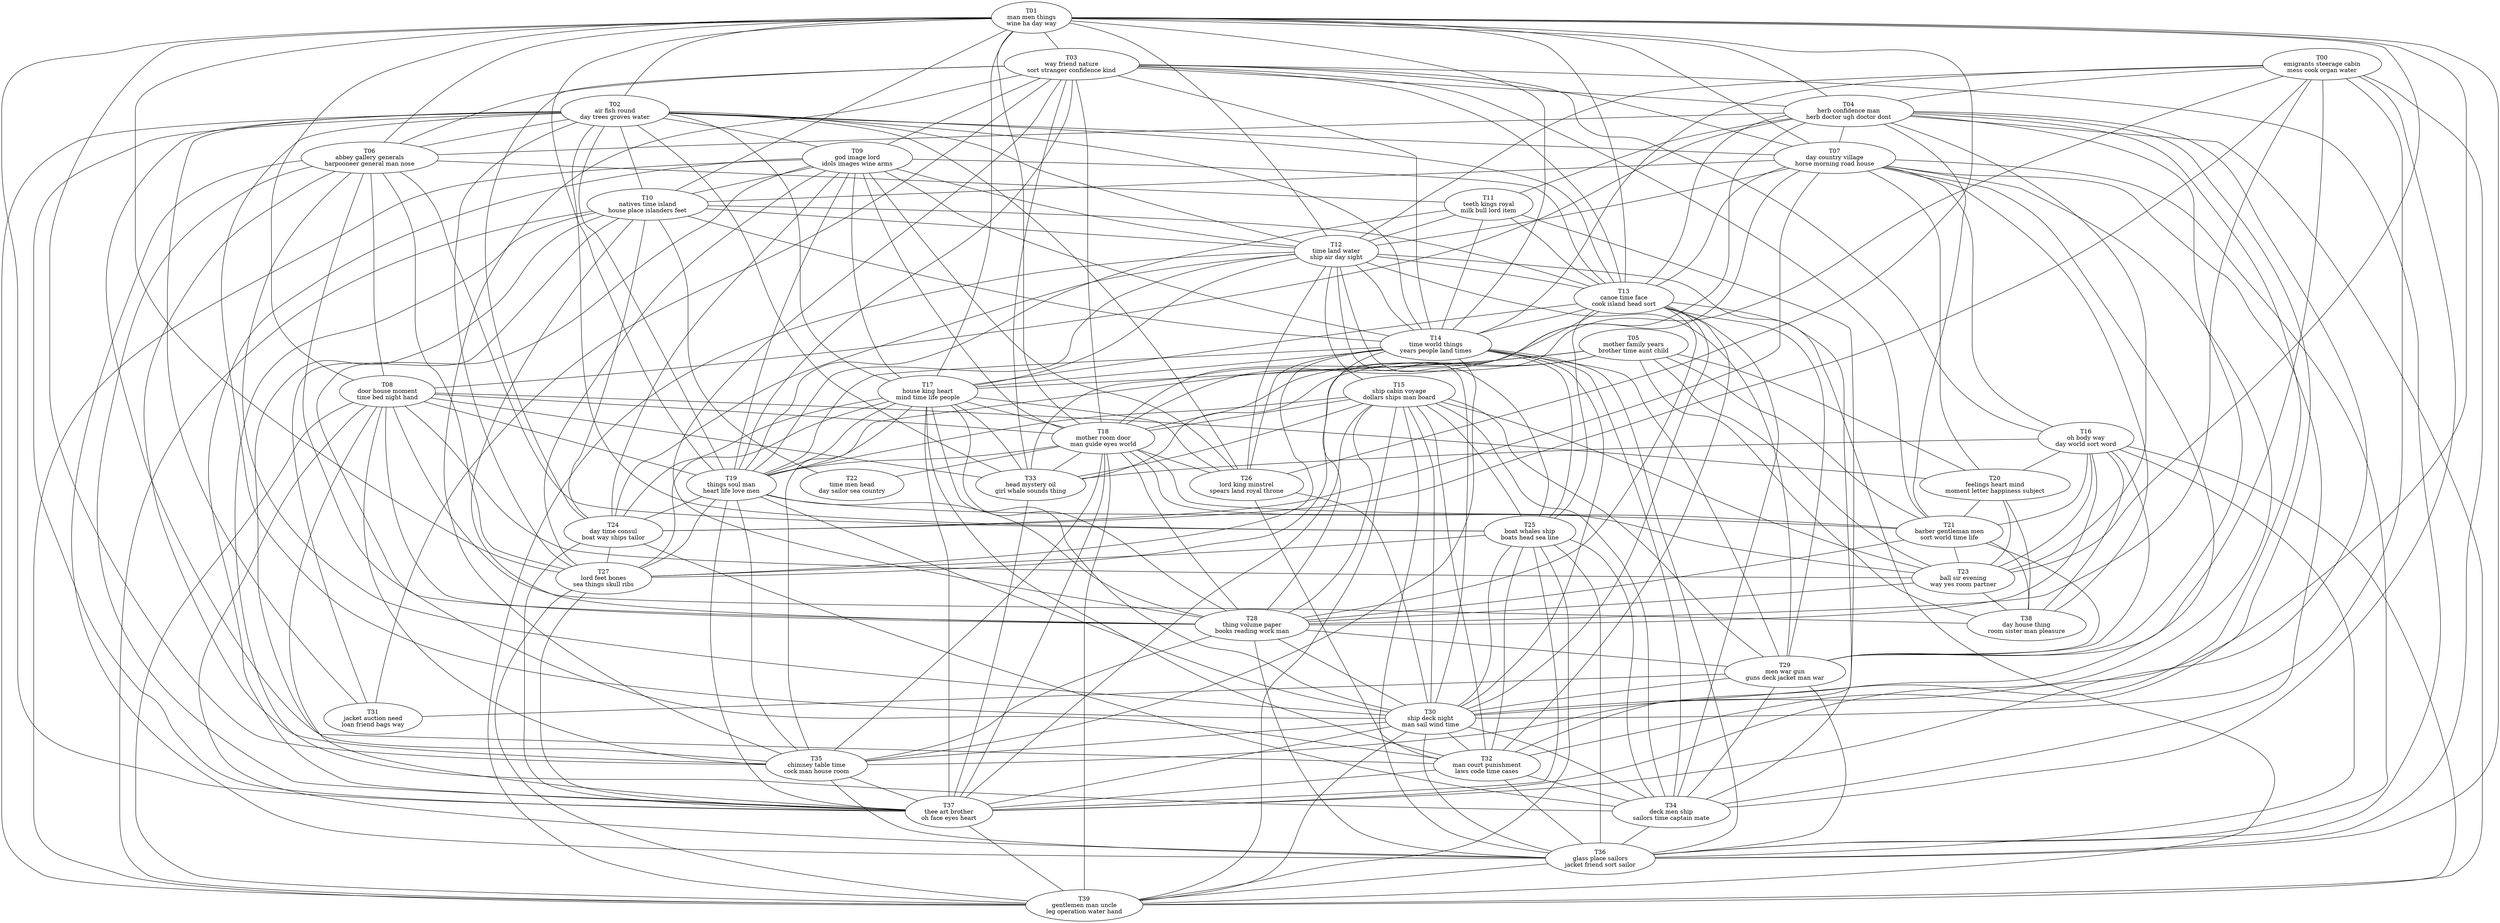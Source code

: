 graph G {
# Nodes
	T00 [label="T00\nemigrants steerage cabin\nmess cook organ water"]
	T01 [label="T01\nman men things\nwine ha day way"]
	T02 [label="T02\nair fish round\nday trees groves water"]
	T03 [label="T03\nway friend nature\nsort stranger confidence kind"]
	T04 [label="T04\nherb confidence man\nherb doctor ugh doctor dont"]
	T05 [label="T05\nmother family years\nbrother time aunt child"]
	T06 [label="T06\nabbey gallery generals\nharpooneer general man nose"]
	T07 [label="T07\nday country village\nhorse morning road house"]
	T08 [label="T08\ndoor house moment\ntime bed night hand"]
	T09 [label="T09\ngod image lord\nidols images wine arms"]
	T10 [label="T10\nnatives time island\nhouse place islanders feet"]
	T11 [label="T11\nteeth kings royal\nmilk bull lord item"]
	T12 [label="T12\ntime land water\nship air day sight"]
	T13 [label="T13\ncanoe time face\ncook island head sort"]
	T14 [label="T14\ntime world things\nyears people land times"]
	T15 [label="T15\nship cabin voyage\ndollars ships man board"]
	T16 [label="T16\noh body way\nday world sort word"]
	T17 [label="T17\nhouse king heart\nmind time life people"]
	T18 [label="T18\nmother room door\nman guide eyes world"]
	T19 [label="T19\nthings soul man\nheart life love men"]
	T20 [label="T20\nfeelings heart mind\nmoment letter happiness subject"]
	T21 [label="T21\nbarber gentleman men\nsort world time life"]
	T22 [label="T22\ntime men head\nday sailor sea country"]
	T23 [label="T23\nball sir evening\nway yes room partner"]
	T24 [label="T24\nday time consul\nboat way ships tailor"]
	T25 [label="T25\nboat whales ship\nboats head sea line"]
	T26 [label="T26\nlord king minstrel\nspears land royal throne"]
	T27 [label="T27\nlord feet bones\nsea things skull ribs"]
	T28 [label="T28\nthing volume paper\nbooks reading work man"]
	T29 [label="T29\nmen war gun\nguns deck jacket man war"]
	T30 [label="T30\nship deck night\nman sail wind time"]
	T31 [label="T31\njacket auction need\nloan friend bags way"]
	T32 [label="T32\nman court punishment\nlaws code time cases"]
	T33 [label="T33\nhead mystery oil\ngirl whale sounds thing"]
	T34 [label="T34\ndeck men ship\nsailors time captain mate"]
	T35 [label="T35\nchimney table time\ncock man house room"]
	T36 [label="T36\nglass place sailors\njacket friend sort sailor"]
	T37 [label="T37\nthee art brother\noh face eyes heart"]
	T38 [label="T38\nday house thing\nroom sister man pleasure"]
	T39 [label="T39\ngentlemen man uncle\nleg operation water hand"]
# Edges
	T00 -- T04
	T00 -- T12
	T00 -- T14
	T00 -- T18
	T00 -- T24
	T00 -- T28
	T00 -- T29
	T00 -- T30
	T00 -- T34
	T00 -- T36
	T01 -- T02
	T01 -- T03
	T01 -- T04
	T01 -- T06
	T01 -- T07
	T01 -- T08
	T01 -- T10
	T01 -- T12
	T01 -- T13
	T01 -- T14
	T01 -- T17
	T01 -- T18
	T01 -- T19
	T01 -- T23
	T01 -- T26
	T01 -- T27
	T01 -- T30
	T01 -- T35
	T01 -- T36
	T01 -- T37
	T02 -- T06
	T02 -- T07
	T02 -- T09
	T02 -- T10
	T02 -- T12
	T02 -- T13
	T02 -- T14
	T02 -- T17
	T02 -- T19
	T02 -- T25
	T02 -- T26
	T02 -- T27
	T02 -- T30
	T02 -- T31
	T02 -- T32
	T02 -- T33
	T02 -- T37
	T02 -- T39
	T03 -- T04
	T03 -- T06
	T03 -- T07
	T03 -- T09
	T03 -- T13
	T03 -- T14
	T03 -- T16
	T03 -- T18
	T03 -- T19
	T03 -- T21
	T03 -- T24
	T03 -- T28
	T03 -- T31
	T03 -- T33
	T03 -- T35
	T03 -- T36
	T04 -- T06
	T04 -- T07
	T04 -- T08
	T04 -- T11
	T04 -- T13
	T04 -- T18
	T04 -- T21
	T04 -- T23
	T04 -- T29
	T04 -- T30
	T04 -- T32
	T04 -- T37
	T04 -- T39
	T05 -- T17
	T05 -- T18
	T05 -- T19
	T05 -- T20
	T05 -- T21
	T05 -- T23
	T05 -- T33
	T05 -- T38
	T06 -- T08
	T06 -- T11
	T06 -- T25
	T06 -- T27
	T06 -- T28
	T06 -- T30
	T06 -- T35
	T06 -- T36
	T06 -- T37
	T07 -- T10
	T07 -- T12
	T07 -- T13
	T07 -- T16
	T07 -- T20
	T07 -- T24
	T07 -- T33
	T07 -- T34
	T07 -- T35
	T07 -- T36
	T07 -- T37
	T07 -- T38
	T08 -- T18
	T08 -- T19
	T08 -- T20
	T08 -- T23
	T08 -- T28
	T08 -- T33
	T08 -- T35
	T08 -- T36
	T08 -- T37
	T08 -- T38
	T08 -- T39
	T09 -- T10
	T09 -- T12
	T09 -- T13
	T09 -- T14
	T09 -- T17
	T09 -- T18
	T09 -- T19
	T09 -- T24
	T09 -- T26
	T09 -- T27
	T09 -- T32
	T09 -- T37
	T09 -- T39
	T10 -- T12
	T10 -- T13
	T10 -- T14
	T10 -- T22
	T10 -- T24
	T10 -- T28
	T10 -- T31
	T10 -- T34
	T10 -- T35
	T10 -- T39
	T11 -- T12
	T11 -- T13
	T11 -- T14
	T11 -- T19
	T11 -- T32
	T12 -- T13
	T12 -- T14
	T12 -- T15
	T12 -- T17
	T12 -- T19
	T12 -- T24
	T12 -- T25
	T12 -- T26
	T12 -- T29
	T12 -- T30
	T12 -- T34
	T12 -- T39
	T13 -- T14
	T13 -- T17
	T13 -- T25
	T13 -- T27
	T13 -- T28
	T13 -- T29
	T13 -- T30
	T13 -- T32
	T13 -- T34
	T13 -- T39
	T14 -- T17
	T14 -- T19
	T14 -- T25
	T14 -- T26
	T14 -- T27
	T14 -- T28
	T14 -- T29
	T14 -- T30
	T14 -- T34
	T14 -- T35
	T14 -- T36
	T15 -- T18
	T15 -- T19
	T15 -- T23
	T15 -- T25
	T15 -- T28
	T15 -- T29
	T15 -- T30
	T15 -- T32
	T15 -- T33
	T15 -- T34
	T15 -- T36
	T15 -- T37
	T15 -- T39
	T16 -- T20
	T16 -- T21
	T16 -- T23
	T16 -- T28
	T16 -- T29
	T16 -- T33
	T16 -- T36
	T16 -- T38
	T16 -- T39
	T17 -- T18
	T17 -- T19
	T17 -- T24
	T17 -- T26
	T17 -- T27
	T17 -- T28
	T17 -- T30
	T17 -- T32
	T17 -- T33
	T17 -- T35
	T17 -- T37
	T18 -- T19
	T18 -- T21
	T18 -- T22
	T18 -- T23
	T18 -- T26
	T18 -- T28
	T18 -- T33
	T18 -- T35
	T18 -- T37
	T18 -- T39
	T19 -- T21
	T19 -- T24
	T19 -- T27
	T19 -- T28
	T19 -- T30
	T19 -- T35
	T19 -- T37
	T20 -- T21
	T20 -- T23
	T20 -- T38
	T21 -- T23
	T21 -- T28
	T21 -- T29
	T21 -- T38
	T23 -- T28
	T23 -- T38
	T24 -- T27
	T24 -- T34
	T24 -- T37
	T25 -- T27
	T25 -- T30
	T25 -- T32
	T25 -- T34
	T25 -- T36
	T25 -- T37
	T25 -- T39
	T26 -- T30
	T26 -- T32
	T27 -- T37
	T27 -- T39
	T28 -- T29
	T28 -- T30
	T28 -- T35
	T28 -- T36
	T29 -- T30
	T29 -- T31
	T29 -- T34
	T29 -- T36
	T30 -- T32
	T30 -- T34
	T30 -- T35
	T30 -- T36
	T30 -- T37
	T30 -- T39
	T32 -- T34
	T32 -- T36
	T32 -- T37
	T33 -- T37
	T34 -- T36
	T35 -- T36
	T35 -- T37
	T36 -- T39
	T37 -- T39
}
